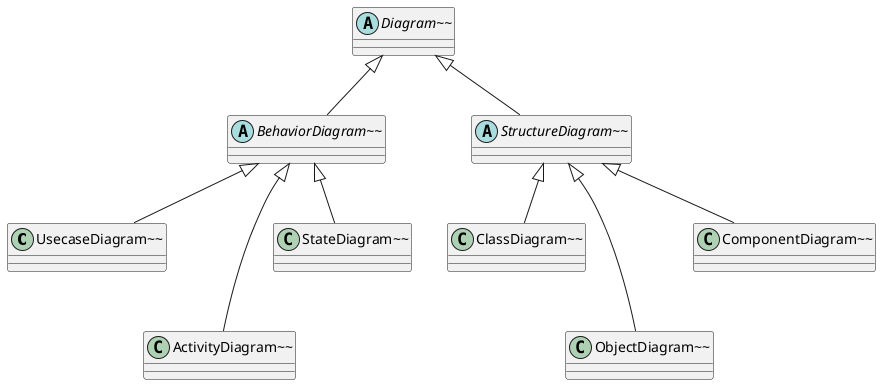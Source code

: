 @startuml

class "UsecaseDiagram~~" as UsecaseDiagram
class "ActivityDiagram~~" as ActivityDiagram
class "StateDiagram~~" as StateDiagram
class "ClassDiagram~~" as ClassDiagram
class "ObjectDiagram~~" as ObjectDiagram
class "ComponentDiagram~~" as ComponentDiagram

abstract class "Diagram~~" as Diagram
abstract class "BehaviorDiagram~~" as BehaviorDiagram
abstract class "StructureDiagram~~" as StructureDiagram

Diagram <|-- BehaviorDiagram
Diagram <|-- StructureDiagram

BehaviorDiagram <|-- UsecaseDiagram
BehaviorDiagram <|--- ActivityDiagram
BehaviorDiagram <|-- StateDiagram

StructureDiagram <|-- ClassDiagram
StructureDiagram <|--- ObjectDiagram
StructureDiagram <|-- ComponentDiagram

@enduml
